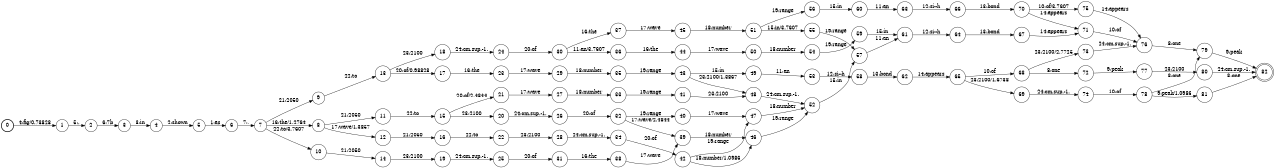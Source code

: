 digraph FST {
rankdir = LR;
size = "8.5,11";
label = "";
center = 1;
orientation = Portrait;
ranksep = "0.4";
nodesep = "0.25";
0 [label = "0", shape = circle, style = bold, fontsize = 14]
	0 -> 1 [label = "4:fig/0.73828", fontsize = 14];
1 [label = "1", shape = circle, style = solid, fontsize = 14]
	1 -> 2 [label = "5:.", fontsize = 14];
2 [label = "2", shape = circle, style = solid, fontsize = 14]
	2 -> 3 [label = "6:7b", fontsize = 14];
3 [label = "3", shape = circle, style = solid, fontsize = 14]
	3 -> 4 [label = "3:in", fontsize = 14];
4 [label = "4", shape = circle, style = solid, fontsize = 14]
	4 -> 5 [label = "2:shown", fontsize = 14];
5 [label = "5", shape = circle, style = solid, fontsize = 14]
	5 -> 6 [label = "1:as", fontsize = 14];
6 [label = "6", shape = circle, style = solid, fontsize = 14]
	6 -> 7 [label = "7:,", fontsize = 14];
7 [label = "7", shape = circle, style = solid, fontsize = 14]
	7 -> 8 [label = "16:the/1.2764", fontsize = 14];
	7 -> 9 [label = "21:2050", fontsize = 14];
	7 -> 10 [label = "22:to/3.7607", fontsize = 14];
8 [label = "8", shape = circle, style = solid, fontsize = 14]
	8 -> 12 [label = "17:wave/1.3857", fontsize = 14];
	8 -> 11 [label = "21:2050", fontsize = 14];
9 [label = "9", shape = circle, style = solid, fontsize = 14]
	9 -> 13 [label = "22:to", fontsize = 14];
10 [label = "10", shape = circle, style = solid, fontsize = 14]
	10 -> 14 [label = "21:2050", fontsize = 14];
11 [label = "11", shape = circle, style = solid, fontsize = 14]
	11 -> 15 [label = "22:to", fontsize = 14];
12 [label = "12", shape = circle, style = solid, fontsize = 14]
	12 -> 16 [label = "21:2050", fontsize = 14];
13 [label = "13", shape = circle, style = solid, fontsize = 14]
	13 -> 17 [label = "20:of/0.98828", fontsize = 14];
	13 -> 18 [label = "23:2100", fontsize = 14];
14 [label = "14", shape = circle, style = solid, fontsize = 14]
	14 -> 19 [label = "23:2100", fontsize = 14];
15 [label = "15", shape = circle, style = solid, fontsize = 14]
	15 -> 21 [label = "20:of/2.4844", fontsize = 14];
	15 -> 20 [label = "23:2100", fontsize = 14];
16 [label = "16", shape = circle, style = solid, fontsize = 14]
	16 -> 22 [label = "22:to", fontsize = 14];
17 [label = "17", shape = circle, style = solid, fontsize = 14]
	17 -> 23 [label = "16:the", fontsize = 14];
18 [label = "18", shape = circle, style = solid, fontsize = 14]
	18 -> 24 [label = "24:cm.sup.-1.", fontsize = 14];
19 [label = "19", shape = circle, style = solid, fontsize = 14]
	19 -> 25 [label = "24:cm.sup.-1.", fontsize = 14];
20 [label = "20", shape = circle, style = solid, fontsize = 14]
	20 -> 26 [label = "24:cm.sup.-1.", fontsize = 14];
21 [label = "21", shape = circle, style = solid, fontsize = 14]
	21 -> 27 [label = "17:wave", fontsize = 14];
22 [label = "22", shape = circle, style = solid, fontsize = 14]
	22 -> 28 [label = "23:2100", fontsize = 14];
23 [label = "23", shape = circle, style = solid, fontsize = 14]
	23 -> 29 [label = "17:wave", fontsize = 14];
24 [label = "24", shape = circle, style = solid, fontsize = 14]
	24 -> 30 [label = "20:of", fontsize = 14];
25 [label = "25", shape = circle, style = solid, fontsize = 14]
	25 -> 31 [label = "20:of", fontsize = 14];
26 [label = "26", shape = circle, style = solid, fontsize = 14]
	26 -> 32 [label = "20:of", fontsize = 14];
27 [label = "27", shape = circle, style = solid, fontsize = 14]
	27 -> 33 [label = "18:number", fontsize = 14];
28 [label = "28", shape = circle, style = solid, fontsize = 14]
	28 -> 34 [label = "24:cm.sup.-1.", fontsize = 14];
29 [label = "29", shape = circle, style = solid, fontsize = 14]
	29 -> 35 [label = "18:number", fontsize = 14];
30 [label = "30", shape = circle, style = solid, fontsize = 14]
	30 -> 36 [label = "11:an/3.7607", fontsize = 14];
	30 -> 37 [label = "16:the", fontsize = 14];
31 [label = "31", shape = circle, style = solid, fontsize = 14]
	31 -> 38 [label = "16:the", fontsize = 14];
32 [label = "32", shape = circle, style = solid, fontsize = 14]
	32 -> 39 [label = "17:wave/2.4844", fontsize = 14];
	32 -> 40 [label = "19:range", fontsize = 14];
33 [label = "33", shape = circle, style = solid, fontsize = 14]
	33 -> 41 [label = "19:range", fontsize = 14];
34 [label = "34", shape = circle, style = solid, fontsize = 14]
	34 -> 42 [label = "20:of", fontsize = 14];
35 [label = "35", shape = circle, style = solid, fontsize = 14]
	35 -> 43 [label = "19:range", fontsize = 14];
36 [label = "36", shape = circle, style = solid, fontsize = 14]
	36 -> 44 [label = "16:the", fontsize = 14];
37 [label = "37", shape = circle, style = solid, fontsize = 14]
	37 -> 45 [label = "17:wave", fontsize = 14];
38 [label = "38", shape = circle, style = solid, fontsize = 14]
	38 -> 39 [label = "17:wave", fontsize = 14];
39 [label = "39", shape = circle, style = solid, fontsize = 14]
	39 -> 46 [label = "18:number", fontsize = 14];
40 [label = "40", shape = circle, style = solid, fontsize = 14]
	40 -> 47 [label = "17:wave", fontsize = 14];
41 [label = "41", shape = circle, style = solid, fontsize = 14]
	41 -> 48 [label = "23:2100", fontsize = 14];
42 [label = "42", shape = circle, style = solid, fontsize = 14]
	42 -> 46 [label = "18:number/1.0986", fontsize = 14];
	42 -> 47 [label = "19:range", fontsize = 14];
43 [label = "43", shape = circle, style = solid, fontsize = 14]
	43 -> 49 [label = "15:in", fontsize = 14];
	43 -> 48 [label = "23:2100/1.3867", fontsize = 14];
44 [label = "44", shape = circle, style = solid, fontsize = 14]
	44 -> 50 [label = "17:wave", fontsize = 14];
45 [label = "45", shape = circle, style = solid, fontsize = 14]
	45 -> 51 [label = "18:number", fontsize = 14];
46 [label = "46", shape = circle, style = solid, fontsize = 14]
	46 -> 52 [label = "19:range", fontsize = 14];
47 [label = "47", shape = circle, style = solid, fontsize = 14]
	47 -> 52 [label = "18:number", fontsize = 14];
48 [label = "48", shape = circle, style = solid, fontsize = 14]
	48 -> 52 [label = "24:cm.sup.-1.", fontsize = 14];
49 [label = "49", shape = circle, style = solid, fontsize = 14]
	49 -> 53 [label = "11:an", fontsize = 14];
50 [label = "50", shape = circle, style = solid, fontsize = 14]
	50 -> 54 [label = "18:number", fontsize = 14];
51 [label = "51", shape = circle, style = solid, fontsize = 14]
	51 -> 55 [label = "15:in/3.7607", fontsize = 14];
	51 -> 56 [label = "19:range", fontsize = 14];
52 [label = "52", shape = circle, style = solid, fontsize = 14]
	52 -> 57 [label = "15:in", fontsize = 14];
53 [label = "53", shape = circle, style = solid, fontsize = 14]
	53 -> 58 [label = "12:si--h", fontsize = 14];
54 [label = "54", shape = circle, style = solid, fontsize = 14]
	54 -> 59 [label = "19:range", fontsize = 14];
55 [label = "55", shape = circle, style = solid, fontsize = 14]
	55 -> 57 [label = "19:range", fontsize = 14];
56 [label = "56", shape = circle, style = solid, fontsize = 14]
	56 -> 60 [label = "15:in", fontsize = 14];
57 [label = "57", shape = circle, style = solid, fontsize = 14]
	57 -> 61 [label = "11:an", fontsize = 14];
58 [label = "58", shape = circle, style = solid, fontsize = 14]
	58 -> 62 [label = "13:bond", fontsize = 14];
59 [label = "59", shape = circle, style = solid, fontsize = 14]
	59 -> 61 [label = "15:in", fontsize = 14];
60 [label = "60", shape = circle, style = solid, fontsize = 14]
	60 -> 63 [label = "11:an", fontsize = 14];
61 [label = "61", shape = circle, style = solid, fontsize = 14]
	61 -> 64 [label = "12:si--h", fontsize = 14];
62 [label = "62", shape = circle, style = solid, fontsize = 14]
	62 -> 65 [label = "14:appears", fontsize = 14];
63 [label = "63", shape = circle, style = solid, fontsize = 14]
	63 -> 66 [label = "12:si--h", fontsize = 14];
64 [label = "64", shape = circle, style = solid, fontsize = 14]
	64 -> 67 [label = "13:bond", fontsize = 14];
65 [label = "65", shape = circle, style = solid, fontsize = 14]
	65 -> 68 [label = "10:of", fontsize = 14];
	65 -> 69 [label = "23:2100/1.6738", fontsize = 14];
66 [label = "66", shape = circle, style = solid, fontsize = 14]
	66 -> 70 [label = "13:bond", fontsize = 14];
67 [label = "67", shape = circle, style = solid, fontsize = 14]
	67 -> 71 [label = "14:appears", fontsize = 14];
68 [label = "68", shape = circle, style = solid, fontsize = 14]
	68 -> 72 [label = "8:one", fontsize = 14];
	68 -> 73 [label = "23:2100/2.7725", fontsize = 14];
69 [label = "69", shape = circle, style = solid, fontsize = 14]
	69 -> 74 [label = "24:cm.sup.-1.", fontsize = 14];
70 [label = "70", shape = circle, style = solid, fontsize = 14]
	70 -> 71 [label = "14:appears", fontsize = 14];
	70 -> 75 [label = "10:of/3.7607", fontsize = 14];
71 [label = "71", shape = circle, style = solid, fontsize = 14]
	71 -> 76 [label = "10:of", fontsize = 14];
72 [label = "72", shape = circle, style = solid, fontsize = 14]
	72 -> 77 [label = "9:peak", fontsize = 14];
73 [label = "73", shape = circle, style = solid, fontsize = 14]
	73 -> 76 [label = "24:cm.sup.-1.", fontsize = 14];
74 [label = "74", shape = circle, style = solid, fontsize = 14]
	74 -> 78 [label = "10:of", fontsize = 14];
75 [label = "75", shape = circle, style = solid, fontsize = 14]
	75 -> 76 [label = "14:appears", fontsize = 14];
76 [label = "76", shape = circle, style = solid, fontsize = 14]
	76 -> 79 [label = "8:one", fontsize = 14];
77 [label = "77", shape = circle, style = solid, fontsize = 14]
	77 -> 80 [label = "23:2100", fontsize = 14];
78 [label = "78", shape = circle, style = solid, fontsize = 14]
	78 -> 79 [label = "8:one", fontsize = 14];
	78 -> 81 [label = "9:peak/1.0986", fontsize = 14];
79 [label = "79", shape = circle, style = solid, fontsize = 14]
	79 -> 82 [label = "9:peak", fontsize = 14];
80 [label = "80", shape = circle, style = solid, fontsize = 14]
	80 -> 82 [label = "24:cm.sup.-1.", fontsize = 14];
81 [label = "81", shape = circle, style = solid, fontsize = 14]
	81 -> 82 [label = "8:one", fontsize = 14];
82 [label = "82", shape = doublecircle, style = solid, fontsize = 14]
}
